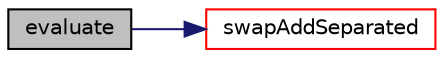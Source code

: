 digraph "evaluate"
{
  bgcolor="transparent";
  edge [fontname="Helvetica",fontsize="10",labelfontname="Helvetica",labelfontsize="10"];
  node [fontname="Helvetica",fontsize="10",shape=record];
  rankdir="LR";
  Node265 [label="evaluate",height=0.2,width=0.4,color="black", fillcolor="grey75", style="filled", fontcolor="black"];
  Node265 -> Node266 [color="midnightblue",fontsize="10",style="solid",fontname="Helvetica"];
  Node266 [label="swapAddSeparated",height=0.2,width=0.4,color="red",URL="$a26053.html#a3aae157a027e0aa964e285d768f7ec86",tooltip="Complete swap of patch point values and add to local values. "];
}
